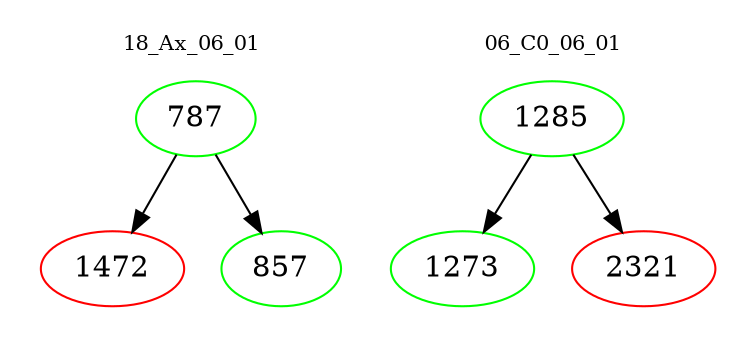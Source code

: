 digraph{
subgraph cluster_0 {
color = white
label = "18_Ax_06_01";
fontsize=10;
T0_787 [label="787", color="green"]
T0_787 -> T0_1472 [color="black"]
T0_1472 [label="1472", color="red"]
T0_787 -> T0_857 [color="black"]
T0_857 [label="857", color="green"]
}
subgraph cluster_1 {
color = white
label = "06_C0_06_01";
fontsize=10;
T1_1285 [label="1285", color="green"]
T1_1285 -> T1_1273 [color="black"]
T1_1273 [label="1273", color="green"]
T1_1285 -> T1_2321 [color="black"]
T1_2321 [label="2321", color="red"]
}
}
